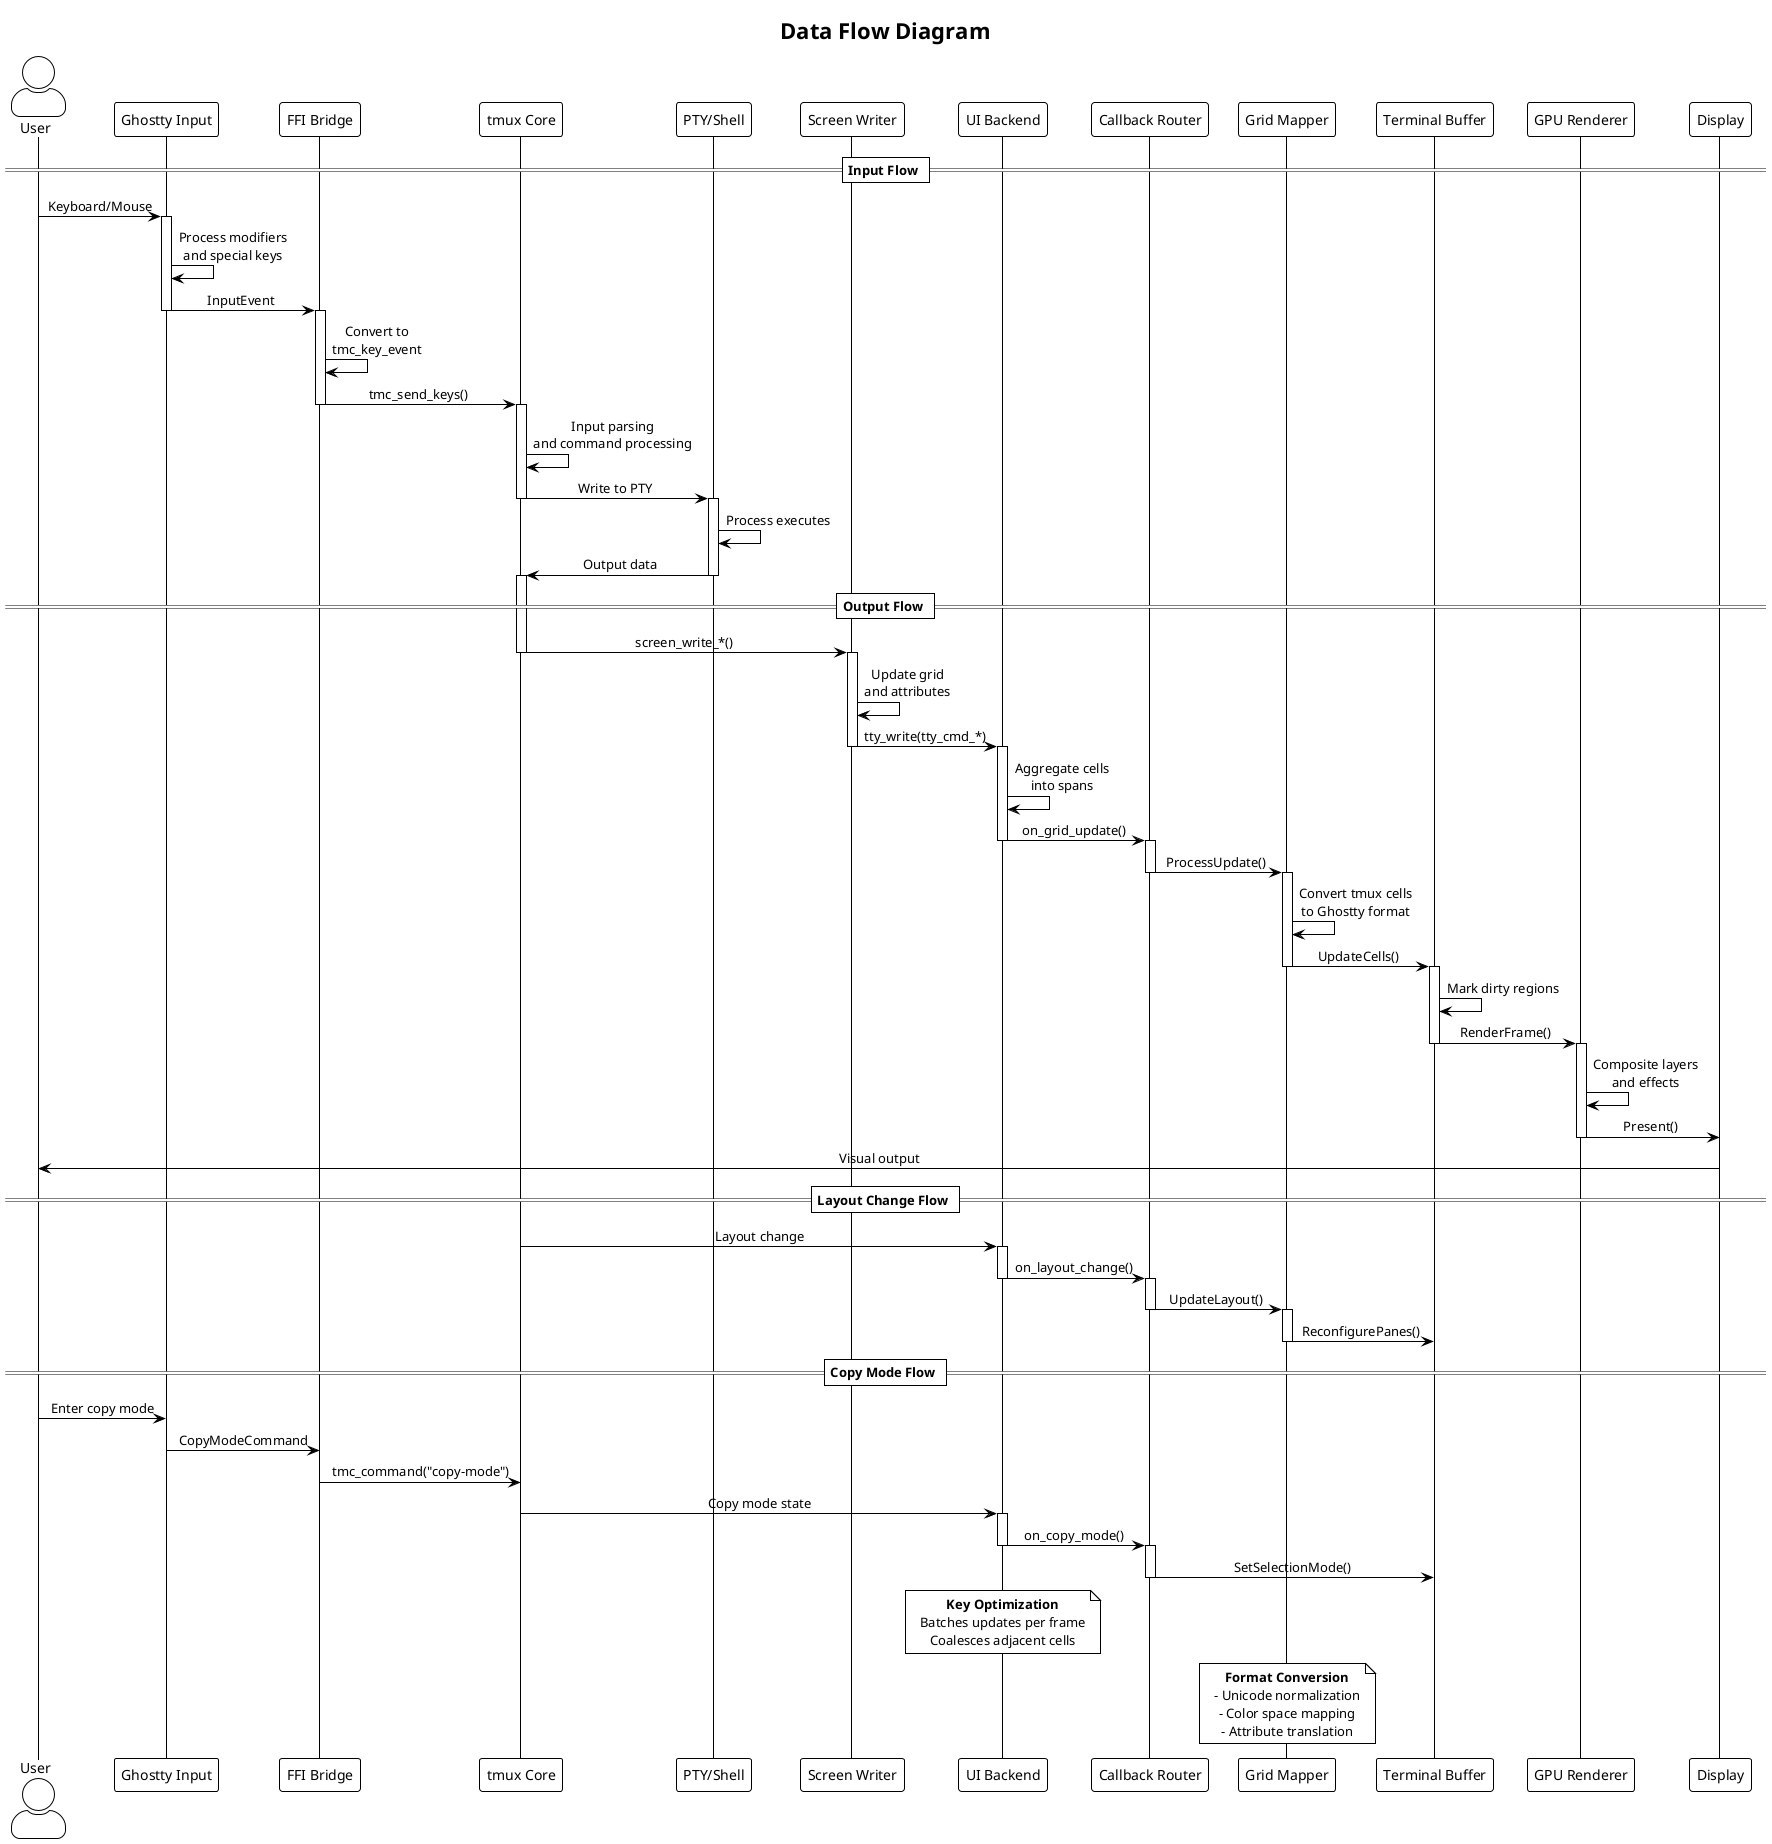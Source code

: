 @startuml data-flow
!theme plain
title Data Flow Diagram

skinparam actorStyle awesome
skinparam defaultTextAlignment center

actor User
participant "Ghostty Input" as GInput
participant "FFI Bridge" as FFI
participant "tmux Core" as TMux
participant "PTY/Shell" as PTY
participant "Screen Writer" as SWrite
participant "UI Backend" as UIBack
participant "Callback Router" as CBack
participant "Grid Mapper" as GMap
participant "Terminal Buffer" as TBuf
participant "GPU Renderer" as GPU
participant "Display" as Display

== Input Flow ==

User -> GInput : Keyboard/Mouse
activate GInput
GInput -> GInput : Process modifiers\nand special keys
GInput -> FFI : InputEvent
deactivate GInput

activate FFI
FFI -> FFI : Convert to\ntmc_key_event
FFI -> TMux : tmc_send_keys()
deactivate FFI

activate TMux
TMux -> TMux : Input parsing\nand command processing
TMux -> PTY : Write to PTY
deactivate TMux

activate PTY
PTY -> PTY : Process executes
PTY -> TMux : Output data
deactivate PTY

== Output Flow ==

activate TMux
TMux -> SWrite : screen_write_*()
deactivate TMux

activate SWrite
SWrite -> SWrite : Update grid\nand attributes
SWrite -> UIBack : tty_write(tty_cmd_*)
deactivate SWrite

activate UIBack
UIBack -> UIBack : Aggregate cells\ninto spans
UIBack -> CBack : on_grid_update()
deactivate UIBack

activate CBack
CBack -> GMap : ProcessUpdate()
deactivate CBack

activate GMap
GMap -> GMap : Convert tmux cells\nto Ghostty format
GMap -> TBuf : UpdateCells()
deactivate GMap

activate TBuf
TBuf -> TBuf : Mark dirty regions
TBuf -> GPU : RenderFrame()
deactivate TBuf

activate GPU
GPU -> GPU : Composite layers\nand effects
GPU -> Display : Present()
deactivate GPU

Display -> User : Visual output

== Layout Change Flow ==

TMux -> UIBack : Layout change
activate UIBack
UIBack -> CBack : on_layout_change()
deactivate UIBack

activate CBack
CBack -> GMap : UpdateLayout()
deactivate CBack

activate GMap
GMap -> TBuf : ReconfigurePanes()
deactivate GMap

== Copy Mode Flow ==

User -> GInput : Enter copy mode
GInput -> FFI : CopyModeCommand
FFI -> TMux : tmc_command("copy-mode")

TMux -> UIBack : Copy mode state
activate UIBack
UIBack -> CBack : on_copy_mode()
deactivate UIBack

activate CBack
CBack -> TBuf : SetSelectionMode()
deactivate CBack

note over UIBack
  **Key Optimization**
  Batches updates per frame
  Coalesces adjacent cells
end note

note over GMap
  **Format Conversion**
  - Unicode normalization
  - Color space mapping
  - Attribute translation
end note

@enduml